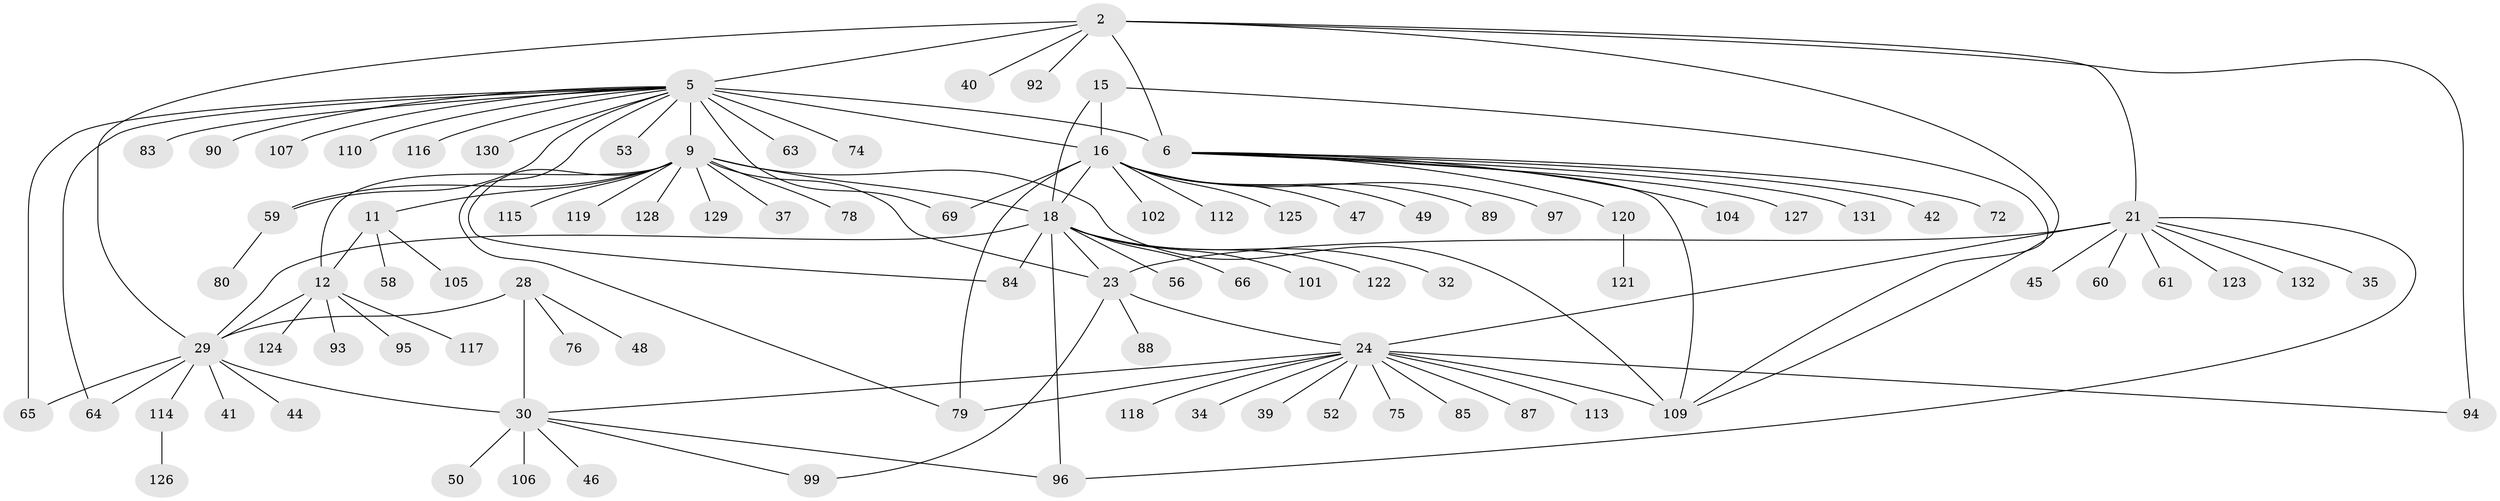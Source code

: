 // original degree distribution, {8: 0.045454545454545456, 7: 0.03787878787878788, 12: 0.015151515151515152, 15: 0.007575757575757576, 10: 0.03787878787878788, 6: 0.045454545454545456, 9: 0.007575757575757576, 5: 0.015151515151515152, 11: 0.030303030303030304, 2: 0.16666666666666666, 1: 0.5454545454545454, 3: 0.03787878787878788, 4: 0.007575757575757576}
// Generated by graph-tools (version 1.1) at 2025/59/03/04/25 21:59:00]
// undirected, 92 vertices, 117 edges
graph export_dot {
graph [start="1"]
  node [color=gray90,style=filled];
  2 [super="+1"];
  5 [super="+4"];
  6 [super="+3"];
  9 [super="+7"];
  11 [super="+8"];
  12 [super="+10"];
  15 [super="+14"];
  16 [super="+13"];
  18 [super="+17"];
  21 [super="+20"];
  23 [super="+19"];
  24 [super="+22"];
  28 [super="+25"];
  29 [super="+27"];
  30 [super="+26"];
  32;
  34;
  35;
  37;
  39;
  40;
  41;
  42;
  44 [super="+36"];
  45;
  46;
  47;
  48;
  49;
  50;
  52;
  53;
  56;
  58;
  59 [super="+51"];
  60;
  61;
  63;
  64;
  65;
  66;
  69;
  72;
  74;
  75;
  76;
  78;
  79 [super="+38+31"];
  80;
  83;
  84;
  85;
  87;
  88;
  89;
  90;
  92;
  93;
  94 [super="+70"];
  95;
  96 [super="+33"];
  97;
  99;
  101;
  102;
  104;
  105 [super="+100"];
  106;
  107;
  109 [super="+108"];
  110;
  112;
  113 [super="+55"];
  114 [super="+73"];
  115;
  116 [super="+62+111"];
  117 [super="+71+103"];
  118;
  119;
  120;
  121;
  122;
  123;
  124;
  125 [super="+77"];
  126;
  127;
  128;
  129;
  130;
  131 [super="+82"];
  132 [super="+98"];
  2 -- 5 [weight=4];
  2 -- 6 [weight=4];
  2 -- 40;
  2 -- 92;
  2 -- 21;
  2 -- 29;
  2 -- 94;
  2 -- 109;
  5 -- 6 [weight=4];
  5 -- 53;
  5 -- 59 [weight=2];
  5 -- 63;
  5 -- 65;
  5 -- 74;
  5 -- 90;
  5 -- 107;
  5 -- 110;
  5 -- 130;
  5 -- 64;
  5 -- 69;
  5 -- 9;
  5 -- 16;
  5 -- 83;
  5 -- 79;
  5 -- 116;
  6 -- 72;
  6 -- 120;
  6 -- 127;
  6 -- 104;
  6 -- 42;
  6 -- 131;
  6 -- 109;
  9 -- 11 [weight=4];
  9 -- 12 [weight=4];
  9 -- 37;
  9 -- 78;
  9 -- 119;
  9 -- 128;
  9 -- 129;
  9 -- 18;
  9 -- 115;
  9 -- 84;
  9 -- 23;
  9 -- 59;
  9 -- 109;
  11 -- 12 [weight=4];
  11 -- 58;
  11 -- 105;
  12 -- 93;
  12 -- 124;
  12 -- 95;
  12 -- 29;
  12 -- 117;
  15 -- 16 [weight=4];
  15 -- 18 [weight=4];
  15 -- 109;
  16 -- 18 [weight=4];
  16 -- 47;
  16 -- 49;
  16 -- 69;
  16 -- 102;
  16 -- 112;
  16 -- 97;
  16 -- 89;
  16 -- 79;
  16 -- 125;
  18 -- 56;
  18 -- 101;
  18 -- 122;
  18 -- 32;
  18 -- 66;
  18 -- 84;
  18 -- 23;
  18 -- 29;
  18 -- 96;
  21 -- 23 [weight=4];
  21 -- 24 [weight=4];
  21 -- 35;
  21 -- 45;
  21 -- 123;
  21 -- 60;
  21 -- 61;
  21 -- 96;
  21 -- 132;
  23 -- 24 [weight=4];
  23 -- 99;
  23 -- 88;
  24 -- 30;
  24 -- 52;
  24 -- 75;
  24 -- 34;
  24 -- 39;
  24 -- 85;
  24 -- 87;
  24 -- 118;
  24 -- 79;
  24 -- 113;
  24 -- 94;
  24 -- 109;
  28 -- 29 [weight=4];
  28 -- 30 [weight=4];
  28 -- 76;
  28 -- 48;
  29 -- 30 [weight=4];
  29 -- 41;
  29 -- 64;
  29 -- 65;
  29 -- 44;
  29 -- 114;
  30 -- 50;
  30 -- 96;
  30 -- 99;
  30 -- 106;
  30 -- 46;
  59 -- 80;
  114 -- 126;
  120 -- 121;
}
